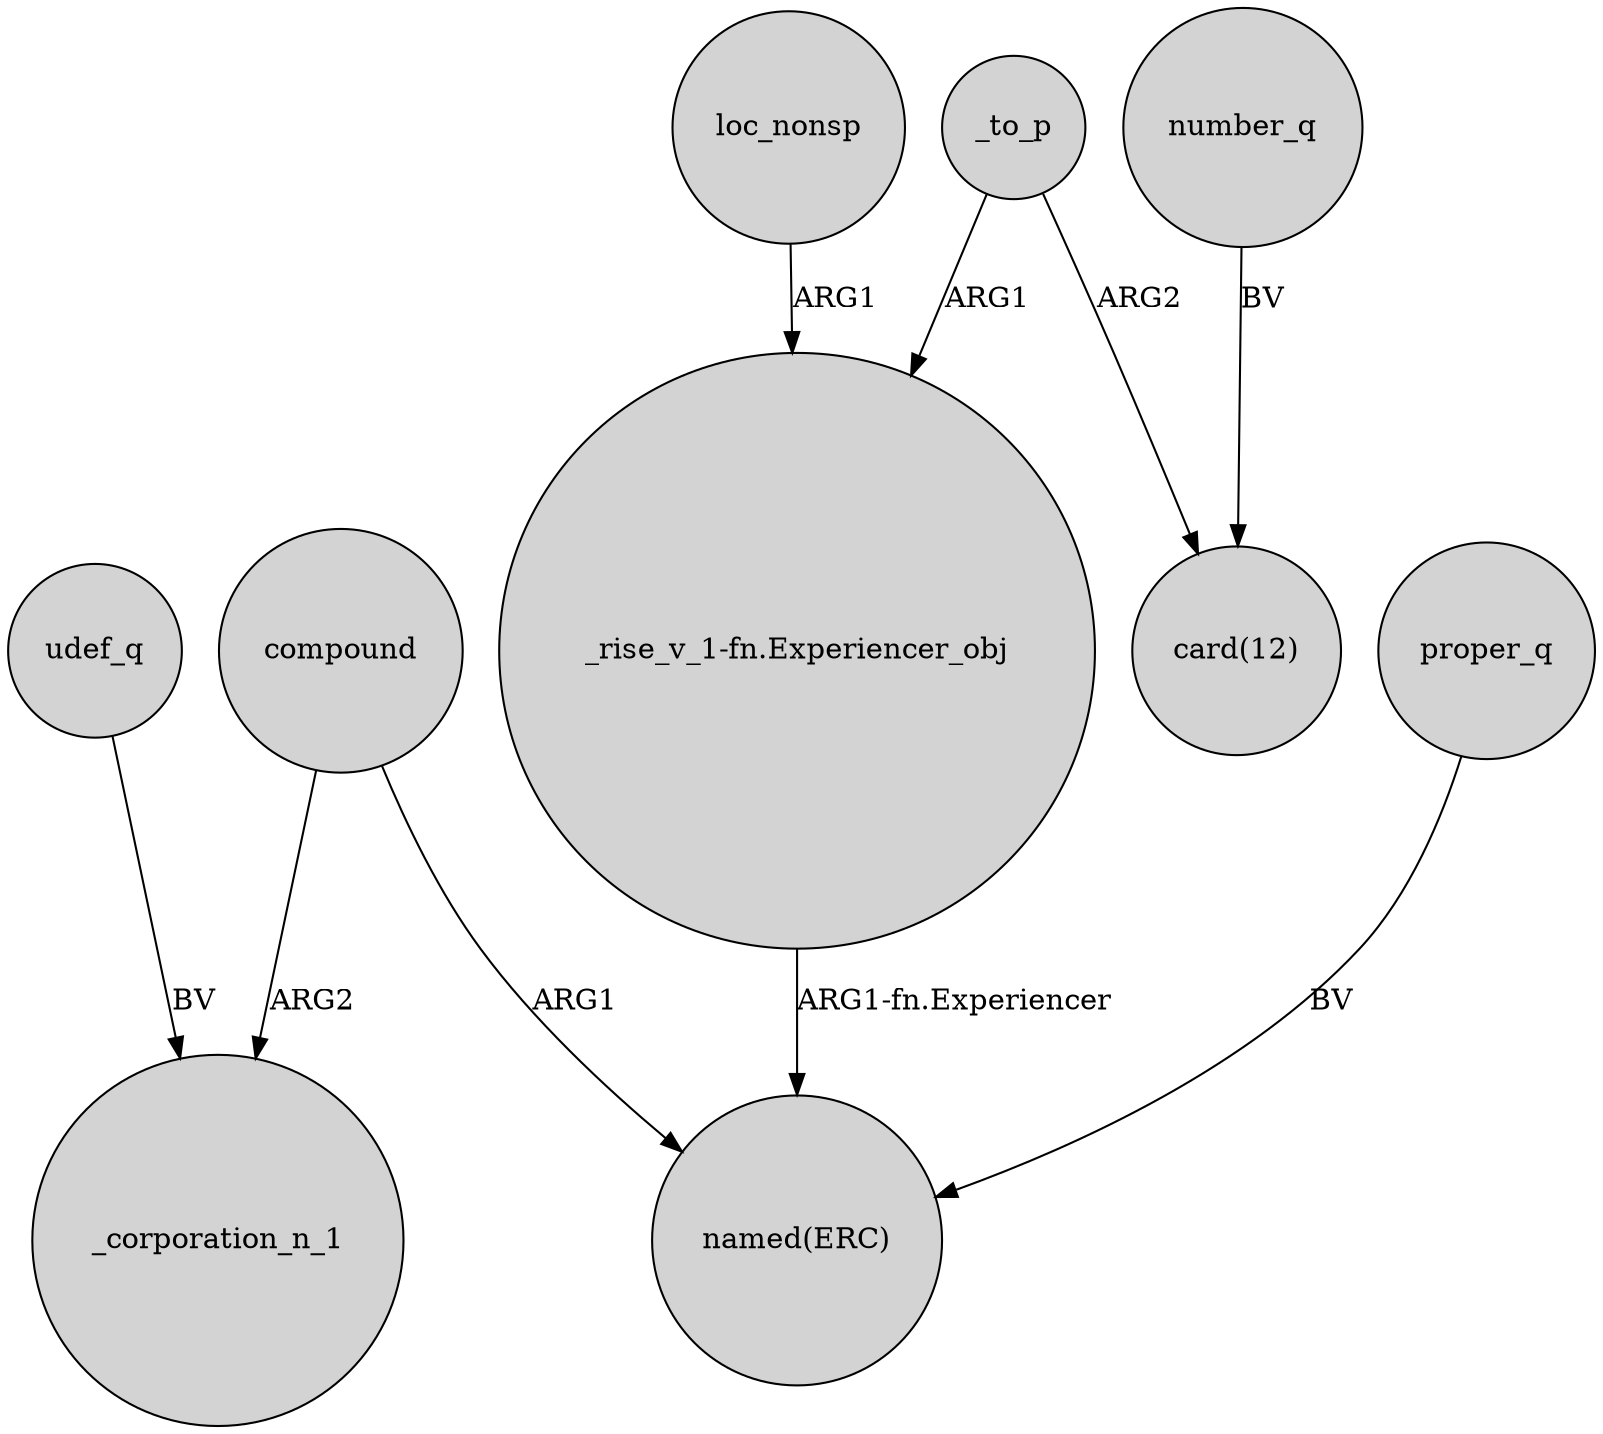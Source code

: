 digraph {
	node [shape=circle style=filled]
	udef_q -> _corporation_n_1 [label=BV]
	compound -> _corporation_n_1 [label=ARG2]
	proper_q -> "named(ERC)" [label=BV]
	_to_p -> "_rise_v_1-fn.Experiencer_obj" [label=ARG1]
	compound -> "named(ERC)" [label=ARG1]
	"_rise_v_1-fn.Experiencer_obj" -> "named(ERC)" [label="ARG1-fn.Experiencer"]
	number_q -> "card(12)" [label=BV]
	loc_nonsp -> "_rise_v_1-fn.Experiencer_obj" [label=ARG1]
	_to_p -> "card(12)" [label=ARG2]
}
